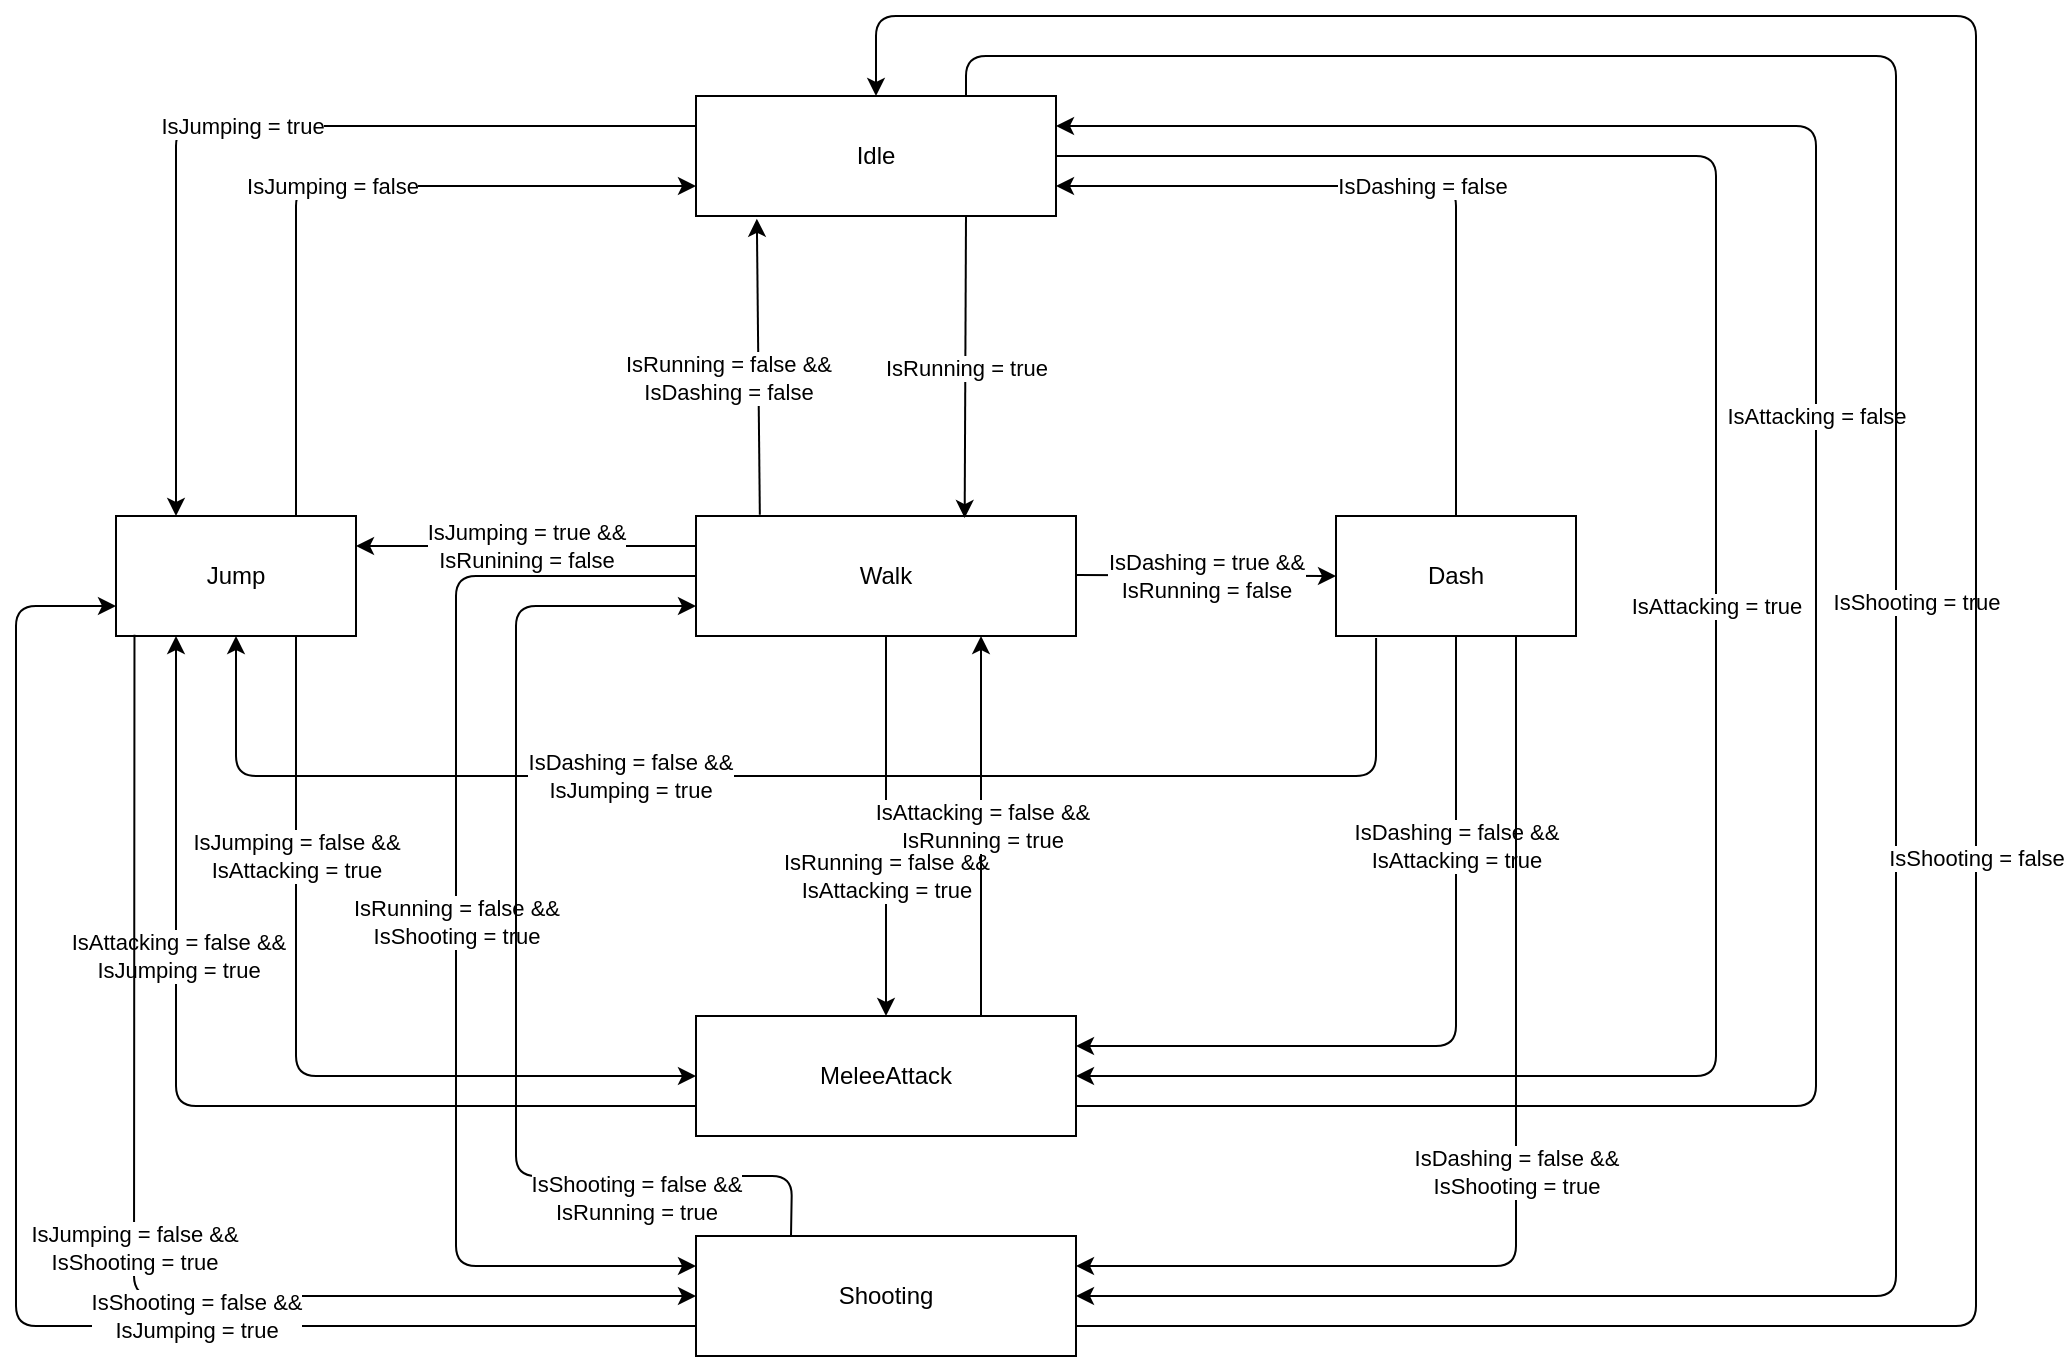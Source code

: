 <mxfile version="13.6.8" type="device"><diagram id="6fvc4ugCQM2o99KZHZgD" name="Page-1"><mxGraphModel dx="1038" dy="1656" grid="1" gridSize="10" guides="1" tooltips="1" connect="1" arrows="1" fold="1" page="1" pageScale="1" pageWidth="850" pageHeight="1100" math="0" shadow="0"><root><mxCell id="0"/><mxCell id="1" parent="0"/><mxCell id="vhhaj6t1j0Wtq6ZK8uhF-5" value="Walk" style="rounded=0;whiteSpace=wrap;html=1;" parent="1" vertex="1"><mxGeometry x="370" y="230" width="190" height="60" as="geometry"/></mxCell><mxCell id="vhhaj6t1j0Wtq6ZK8uhF-6" value="Idle" style="rounded=0;whiteSpace=wrap;html=1;" parent="1" vertex="1"><mxGeometry x="370" y="20" width="180" height="60" as="geometry"/></mxCell><mxCell id="vhhaj6t1j0Wtq6ZK8uhF-7" value="Jump" style="rounded=0;whiteSpace=wrap;html=1;" parent="1" vertex="1"><mxGeometry x="80" y="230" width="120" height="60" as="geometry"/></mxCell><mxCell id="6KJ7LfBORur9rh3zmP06-15" value="Dash" style="rounded=0;whiteSpace=wrap;html=1;" parent="1" vertex="1"><mxGeometry x="690" y="230" width="120" height="60" as="geometry"/></mxCell><mxCell id="LRJoxsjddBzaArd2Ah06-1" value="MeleeAttack" style="rounded=0;whiteSpace=wrap;html=1;" parent="1" vertex="1"><mxGeometry x="370" y="480" width="190" height="60" as="geometry"/></mxCell><mxCell id="LRJoxsjddBzaArd2Ah06-20" value="" style="endArrow=classic;html=1;entryX=0.169;entryY=1.023;entryDx=0;entryDy=0;entryPerimeter=0;exitX=0.168;exitY=-0.01;exitDx=0;exitDy=0;exitPerimeter=0;" parent="1" source="vhhaj6t1j0Wtq6ZK8uhF-5" target="vhhaj6t1j0Wtq6ZK8uhF-6" edge="1"><mxGeometry relative="1" as="geometry"><mxPoint x="415" y="230" as="sourcePoint"/><mxPoint x="470" y="220" as="targetPoint"/></mxGeometry></mxCell><mxCell id="LRJoxsjddBzaArd2Ah06-21" value="IsRunning = false &amp;amp;&amp;amp;&lt;br&gt;IsDashing = false&lt;br&gt;" style="edgeLabel;resizable=0;html=1;align=center;verticalAlign=middle;" parent="LRJoxsjddBzaArd2Ah06-20" connectable="0" vertex="1"><mxGeometry relative="1" as="geometry"><mxPoint x="-15" y="5" as="offset"/></mxGeometry></mxCell><mxCell id="LRJoxsjddBzaArd2Ah06-23" value="" style="endArrow=classic;html=1;exitX=0.75;exitY=1;exitDx=0;exitDy=0;entryX=0.707;entryY=0.017;entryDx=0;entryDy=0;entryPerimeter=0;" parent="1" source="vhhaj6t1j0Wtq6ZK8uhF-6" target="vhhaj6t1j0Wtq6ZK8uhF-5" edge="1"><mxGeometry relative="1" as="geometry"><mxPoint x="370" y="220" as="sourcePoint"/><mxPoint x="470" y="220" as="targetPoint"/></mxGeometry></mxCell><mxCell id="LRJoxsjddBzaArd2Ah06-24" value="IsRunning = true" style="edgeLabel;resizable=0;html=1;align=center;verticalAlign=middle;" parent="LRJoxsjddBzaArd2Ah06-23" connectable="0" vertex="1"><mxGeometry relative="1" as="geometry"/></mxCell><mxCell id="LRJoxsjddBzaArd2Ah06-25" value="" style="endArrow=classic;html=1;exitX=0;exitY=0.25;exitDx=0;exitDy=0;entryX=0.25;entryY=0;entryDx=0;entryDy=0;" parent="1" source="vhhaj6t1j0Wtq6ZK8uhF-6" target="vhhaj6t1j0Wtq6ZK8uhF-7" edge="1"><mxGeometry relative="1" as="geometry"><mxPoint x="370" y="220" as="sourcePoint"/><mxPoint x="470" y="220" as="targetPoint"/><Array as="points"><mxPoint x="110" y="35"/></Array></mxGeometry></mxCell><mxCell id="LRJoxsjddBzaArd2Ah06-26" value="IsJumping = true" style="edgeLabel;resizable=0;html=1;align=center;verticalAlign=middle;" parent="LRJoxsjddBzaArd2Ah06-25" connectable="0" vertex="1"><mxGeometry relative="1" as="geometry"/></mxCell><mxCell id="LRJoxsjddBzaArd2Ah06-27" value="" style="endArrow=classic;html=1;exitX=0.75;exitY=0;exitDx=0;exitDy=0;entryX=0;entryY=0.75;entryDx=0;entryDy=0;" parent="1" source="vhhaj6t1j0Wtq6ZK8uhF-7" target="vhhaj6t1j0Wtq6ZK8uhF-6" edge="1"><mxGeometry relative="1" as="geometry"><mxPoint x="370" y="220" as="sourcePoint"/><mxPoint x="470" y="220" as="targetPoint"/><Array as="points"><mxPoint x="170" y="65"/></Array></mxGeometry></mxCell><mxCell id="LRJoxsjddBzaArd2Ah06-28" value="IsJumping = false" style="edgeLabel;resizable=0;html=1;align=center;verticalAlign=middle;" parent="LRJoxsjddBzaArd2Ah06-27" connectable="0" vertex="1"><mxGeometry relative="1" as="geometry"/></mxCell><mxCell id="LRJoxsjddBzaArd2Ah06-29" value="" style="endArrow=classic;html=1;entryX=0;entryY=0.5;entryDx=0;entryDy=0;" parent="1" target="6KJ7LfBORur9rh3zmP06-15" edge="1"><mxGeometry relative="1" as="geometry"><mxPoint x="560" y="259.5" as="sourcePoint"/><mxPoint x="660" y="259.5" as="targetPoint"/></mxGeometry></mxCell><mxCell id="LRJoxsjddBzaArd2Ah06-30" value="IsDashing = true &amp;amp;&amp;amp;&lt;br&gt;IsRunning = false" style="edgeLabel;resizable=0;html=1;align=center;verticalAlign=middle;" parent="LRJoxsjddBzaArd2Ah06-29" connectable="0" vertex="1"><mxGeometry relative="1" as="geometry"/></mxCell><mxCell id="LRJoxsjddBzaArd2Ah06-31" value="" style="endArrow=classic;html=1;exitX=0.5;exitY=0;exitDx=0;exitDy=0;entryX=1;entryY=0.75;entryDx=0;entryDy=0;" parent="1" source="6KJ7LfBORur9rh3zmP06-15" target="vhhaj6t1j0Wtq6ZK8uhF-6" edge="1"><mxGeometry relative="1" as="geometry"><mxPoint x="370" y="220" as="sourcePoint"/><mxPoint x="470" y="220" as="targetPoint"/><Array as="points"><mxPoint x="750" y="65"/></Array></mxGeometry></mxCell><mxCell id="LRJoxsjddBzaArd2Ah06-32" value="IsDashing = false" style="edgeLabel;resizable=0;html=1;align=center;verticalAlign=middle;" parent="LRJoxsjddBzaArd2Ah06-31" connectable="0" vertex="1"><mxGeometry relative="1" as="geometry"/></mxCell><mxCell id="LRJoxsjddBzaArd2Ah06-33" value="IsDashing = false &amp;amp;&amp;amp;&lt;br&gt;IsJumping = true" style="endArrow=classic;html=1;exitX=0.167;exitY=1.017;exitDx=0;exitDy=0;entryX=0.5;entryY=1;entryDx=0;entryDy=0;exitPerimeter=0;" parent="1" source="6KJ7LfBORur9rh3zmP06-15" edge="1" target="vhhaj6t1j0Wtq6ZK8uhF-7"><mxGeometry x="0.246" relative="1" as="geometry"><mxPoint x="692" y="290" as="sourcePoint"/><mxPoint x="112" y="290" as="targetPoint"/><Array as="points"><mxPoint x="710" y="330"/><mxPoint x="710" y="360"/><mxPoint x="140" y="360"/></Array><mxPoint as="offset"/></mxGeometry></mxCell><mxCell id="LRJoxsjddBzaArd2Ah06-37" value="" style="endArrow=classic;html=1;exitX=0;exitY=0.25;exitDx=0;exitDy=0;entryX=1;entryY=0.25;entryDx=0;entryDy=0;" parent="1" edge="1" target="vhhaj6t1j0Wtq6ZK8uhF-7" source="vhhaj6t1j0Wtq6ZK8uhF-5"><mxGeometry relative="1" as="geometry"><mxPoint x="371" y="260" as="sourcePoint"/><mxPoint x="201" y="260" as="targetPoint"/></mxGeometry></mxCell><mxCell id="LRJoxsjddBzaArd2Ah06-38" value="IsJumping = true &amp;amp;&amp;amp;&lt;br&gt;IsRunining = false" style="edgeLabel;resizable=0;html=1;align=center;verticalAlign=middle;" parent="LRJoxsjddBzaArd2Ah06-37" connectable="0" vertex="1"><mxGeometry relative="1" as="geometry"/></mxCell><mxCell id="LRJoxsjddBzaArd2Ah06-39" value="" style="endArrow=classic;html=1;exitX=0.75;exitY=1;exitDx=0;exitDy=0;entryX=0;entryY=0.5;entryDx=0;entryDy=0;" parent="1" source="vhhaj6t1j0Wtq6ZK8uhF-7" target="LRJoxsjddBzaArd2Ah06-1" edge="1"><mxGeometry relative="1" as="geometry"><mxPoint x="170" y="300" as="sourcePoint"/><mxPoint x="470" y="300" as="targetPoint"/><Array as="points"><mxPoint x="170" y="510"/></Array></mxGeometry></mxCell><mxCell id="LRJoxsjddBzaArd2Ah06-40" value="IsJumping = false &amp;amp;&amp;amp;&lt;br&gt;IsAttacking = true" style="edgeLabel;resizable=0;html=1;align=center;verticalAlign=middle;" parent="LRJoxsjddBzaArd2Ah06-39" connectable="0" vertex="1"><mxGeometry relative="1" as="geometry"><mxPoint y="-100.59" as="offset"/></mxGeometry></mxCell><mxCell id="LRJoxsjddBzaArd2Ah06-41" value="" style="endArrow=classic;html=1;exitX=1;exitY=0.5;exitDx=0;exitDy=0;entryX=1;entryY=0.5;entryDx=0;entryDy=0;" parent="1" source="vhhaj6t1j0Wtq6ZK8uhF-6" target="LRJoxsjddBzaArd2Ah06-1" edge="1"><mxGeometry relative="1" as="geometry"><mxPoint x="290" y="300" as="sourcePoint"/><mxPoint x="390" y="300" as="targetPoint"/><Array as="points"><mxPoint x="880" y="50"/><mxPoint x="880" y="240"/><mxPoint x="880" y="510"/></Array></mxGeometry></mxCell><mxCell id="LRJoxsjddBzaArd2Ah06-42" value="IsAttacking = true" style="edgeLabel;resizable=0;html=1;align=center;verticalAlign=middle;" parent="LRJoxsjddBzaArd2Ah06-41" connectable="0" vertex="1"><mxGeometry relative="1" as="geometry"/></mxCell><mxCell id="LRJoxsjddBzaArd2Ah06-43" value="" style="endArrow=classic;html=1;exitX=0.5;exitY=1;exitDx=0;exitDy=0;entryX=0.5;entryY=0;entryDx=0;entryDy=0;" parent="1" source="vhhaj6t1j0Wtq6ZK8uhF-5" target="LRJoxsjddBzaArd2Ah06-1" edge="1"><mxGeometry relative="1" as="geometry"><mxPoint x="290" y="300" as="sourcePoint"/><mxPoint x="460" y="476" as="targetPoint"/><Array as="points"/></mxGeometry></mxCell><mxCell id="LRJoxsjddBzaArd2Ah06-44" value="IsRunning = false &amp;amp;&amp;amp;&lt;br&gt;IsAttacking = true" style="edgeLabel;resizable=0;html=1;align=center;verticalAlign=middle;" parent="LRJoxsjddBzaArd2Ah06-43" connectable="0" vertex="1"><mxGeometry relative="1" as="geometry"><mxPoint y="25" as="offset"/></mxGeometry></mxCell><mxCell id="LRJoxsjddBzaArd2Ah06-45" value="" style="endArrow=classic;html=1;exitX=0.5;exitY=1;exitDx=0;exitDy=0;entryX=1;entryY=0.25;entryDx=0;entryDy=0;" parent="1" source="6KJ7LfBORur9rh3zmP06-15" target="LRJoxsjddBzaArd2Ah06-1" edge="1"><mxGeometry relative="1" as="geometry"><mxPoint x="290" y="300" as="sourcePoint"/><mxPoint x="390" y="300" as="targetPoint"/><Array as="points"><mxPoint x="750" y="495"/></Array></mxGeometry></mxCell><mxCell id="LRJoxsjddBzaArd2Ah06-46" value="IsDashing = false &amp;amp;&amp;amp;&lt;br&gt;IsAttacking = true" style="edgeLabel;resizable=0;html=1;align=center;verticalAlign=middle;" parent="LRJoxsjddBzaArd2Ah06-45" connectable="0" vertex="1"><mxGeometry relative="1" as="geometry"><mxPoint y="-92.35" as="offset"/></mxGeometry></mxCell><mxCell id="AVW8b89cSN99N9SrxqJP-1" value="" style="endArrow=classic;html=1;exitX=1;exitY=0.75;exitDx=0;exitDy=0;entryX=1;entryY=0.25;entryDx=0;entryDy=0;" edge="1" parent="1" source="LRJoxsjddBzaArd2Ah06-1" target="vhhaj6t1j0Wtq6ZK8uhF-6"><mxGeometry relative="1" as="geometry"><mxPoint x="480" y="290" as="sourcePoint"/><mxPoint x="900" y="525" as="targetPoint"/><Array as="points"><mxPoint x="930" y="525"/><mxPoint x="930" y="35"/></Array></mxGeometry></mxCell><mxCell id="AVW8b89cSN99N9SrxqJP-2" value="IsAttacking = false" style="edgeLabel;resizable=0;html=1;align=center;verticalAlign=middle;" connectable="0" vertex="1" parent="AVW8b89cSN99N9SrxqJP-1"><mxGeometry relative="1" as="geometry"><mxPoint y="-95" as="offset"/></mxGeometry></mxCell><mxCell id="AVW8b89cSN99N9SrxqJP-3" value="" style="endArrow=classic;html=1;exitX=0.75;exitY=0;exitDx=0;exitDy=0;entryX=0.75;entryY=1;entryDx=0;entryDy=0;" edge="1" parent="1" source="LRJoxsjddBzaArd2Ah06-1" target="vhhaj6t1j0Wtq6ZK8uhF-5"><mxGeometry relative="1" as="geometry"><mxPoint x="480" y="270" as="sourcePoint"/><mxPoint x="580" y="270" as="targetPoint"/></mxGeometry></mxCell><mxCell id="AVW8b89cSN99N9SrxqJP-4" value="IsAttacking = false &amp;amp;&amp;amp;&lt;br&gt;IsRunning = true" style="edgeLabel;resizable=0;html=1;align=center;verticalAlign=middle;" connectable="0" vertex="1" parent="AVW8b89cSN99N9SrxqJP-3"><mxGeometry relative="1" as="geometry"/></mxCell><mxCell id="AVW8b89cSN99N9SrxqJP-5" value="" style="endArrow=classic;html=1;exitX=0;exitY=0.75;exitDx=0;exitDy=0;entryX=0.25;entryY=1;entryDx=0;entryDy=0;" edge="1" parent="1" source="LRJoxsjddBzaArd2Ah06-1" target="vhhaj6t1j0Wtq6ZK8uhF-7"><mxGeometry relative="1" as="geometry"><mxPoint x="480" y="260" as="sourcePoint"/><mxPoint x="90" y="525" as="targetPoint"/><Array as="points"><mxPoint x="110" y="525"/></Array></mxGeometry></mxCell><mxCell id="AVW8b89cSN99N9SrxqJP-6" value="IsAttacking = false &amp;amp;&amp;amp;&lt;br&gt;IsJumping = true" style="edgeLabel;resizable=0;html=1;align=center;verticalAlign=middle;" connectable="0" vertex="1" parent="AVW8b89cSN99N9SrxqJP-5"><mxGeometry relative="1" as="geometry"><mxPoint x="-12" y="-75" as="offset"/></mxGeometry></mxCell><mxCell id="AVW8b89cSN99N9SrxqJP-7" value="Shooting" style="rounded=0;whiteSpace=wrap;html=1;" vertex="1" parent="1"><mxGeometry x="370" y="590" width="190" height="60" as="geometry"/></mxCell><mxCell id="AVW8b89cSN99N9SrxqJP-8" value="" style="endArrow=classic;html=1;exitX=0.75;exitY=1;exitDx=0;exitDy=0;entryX=1;entryY=0.25;entryDx=0;entryDy=0;" edge="1" parent="1" source="6KJ7LfBORur9rh3zmP06-15" target="AVW8b89cSN99N9SrxqJP-7"><mxGeometry relative="1" as="geometry"><mxPoint x="480" y="430" as="sourcePoint"/><mxPoint x="580" y="430" as="targetPoint"/><Array as="points"><mxPoint x="780" y="605"/></Array></mxGeometry></mxCell><mxCell id="AVW8b89cSN99N9SrxqJP-9" value="IsDashing = false &amp;amp;&amp;amp;&lt;br&gt;IsShooting = true" style="edgeLabel;resizable=0;html=1;align=center;verticalAlign=middle;" connectable="0" vertex="1" parent="AVW8b89cSN99N9SrxqJP-8"><mxGeometry relative="1" as="geometry"/></mxCell><mxCell id="AVW8b89cSN99N9SrxqJP-10" value="" style="endArrow=classic;html=1;exitX=0;exitY=0.5;exitDx=0;exitDy=0;entryX=0;entryY=0.25;entryDx=0;entryDy=0;" edge="1" parent="1" source="vhhaj6t1j0Wtq6ZK8uhF-5" target="AVW8b89cSN99N9SrxqJP-7"><mxGeometry relative="1" as="geometry"><mxPoint x="480" y="420" as="sourcePoint"/><mxPoint x="360" y="600" as="targetPoint"/><Array as="points"><mxPoint x="250" y="260"/><mxPoint x="250" y="605"/></Array></mxGeometry></mxCell><mxCell id="AVW8b89cSN99N9SrxqJP-11" value="IsRunning = false &amp;amp;&amp;amp;&lt;br&gt;IsShooting = true" style="edgeLabel;resizable=0;html=1;align=center;verticalAlign=middle;" connectable="0" vertex="1" parent="AVW8b89cSN99N9SrxqJP-10"><mxGeometry relative="1" as="geometry"/></mxCell><mxCell id="AVW8b89cSN99N9SrxqJP-12" value="" style="endArrow=classic;html=1;exitX=0.077;exitY=0.99;exitDx=0;exitDy=0;exitPerimeter=0;entryX=0;entryY=0.5;entryDx=0;entryDy=0;" edge="1" parent="1" source="vhhaj6t1j0Wtq6ZK8uhF-7" target="AVW8b89cSN99N9SrxqJP-7"><mxGeometry relative="1" as="geometry"><mxPoint x="480" y="410" as="sourcePoint"/><mxPoint x="580" y="410" as="targetPoint"/><Array as="points"><mxPoint x="89" y="620"/></Array></mxGeometry></mxCell><mxCell id="AVW8b89cSN99N9SrxqJP-13" value="IsJumping = false &amp;amp;&amp;amp;&lt;br&gt;IsShooting = true" style="edgeLabel;resizable=0;html=1;align=center;verticalAlign=middle;" connectable="0" vertex="1" parent="AVW8b89cSN99N9SrxqJP-12"><mxGeometry relative="1" as="geometry"/></mxCell><mxCell id="AVW8b89cSN99N9SrxqJP-14" value="" style="endArrow=classic;html=1;exitX=0.75;exitY=0;exitDx=0;exitDy=0;entryX=1;entryY=0.5;entryDx=0;entryDy=0;" edge="1" parent="1" source="vhhaj6t1j0Wtq6ZK8uhF-6" target="AVW8b89cSN99N9SrxqJP-7"><mxGeometry relative="1" as="geometry"><mxPoint x="480" y="150" as="sourcePoint"/><mxPoint x="960" y="300" as="targetPoint"/><Array as="points"><mxPoint x="505"/><mxPoint x="970"/><mxPoint x="970" y="620"/></Array></mxGeometry></mxCell><mxCell id="AVW8b89cSN99N9SrxqJP-15" value="IsShooting = true" style="edgeLabel;resizable=0;html=1;align=center;verticalAlign=middle;" connectable="0" vertex="1" parent="AVW8b89cSN99N9SrxqJP-14"><mxGeometry relative="1" as="geometry"><mxPoint x="10" as="offset"/></mxGeometry></mxCell><mxCell id="AVW8b89cSN99N9SrxqJP-16" value="" style="endArrow=classic;html=1;exitX=1;exitY=0.75;exitDx=0;exitDy=0;entryX=0.5;entryY=0;entryDx=0;entryDy=0;" edge="1" parent="1" source="AVW8b89cSN99N9SrxqJP-7" target="vhhaj6t1j0Wtq6ZK8uhF-6"><mxGeometry relative="1" as="geometry"><mxPoint x="480" y="580" as="sourcePoint"/><mxPoint x="820" y="330" as="targetPoint"/><Array as="points"><mxPoint x="1010" y="635"/><mxPoint x="1010" y="-20"/><mxPoint x="460" y="-20"/></Array></mxGeometry></mxCell><mxCell id="AVW8b89cSN99N9SrxqJP-17" value="IsShooting = false" style="edgeLabel;resizable=0;html=1;align=center;verticalAlign=middle;" connectable="0" vertex="1" parent="AVW8b89cSN99N9SrxqJP-16"><mxGeometry relative="1" as="geometry"><mxPoint y="163" as="offset"/></mxGeometry></mxCell><mxCell id="AVW8b89cSN99N9SrxqJP-18" value="" style="endArrow=classic;html=1;exitX=0;exitY=0.75;exitDx=0;exitDy=0;entryX=0;entryY=0.75;entryDx=0;entryDy=0;" edge="1" parent="1" source="AVW8b89cSN99N9SrxqJP-7" target="vhhaj6t1j0Wtq6ZK8uhF-7"><mxGeometry relative="1" as="geometry"><mxPoint x="480" y="430" as="sourcePoint"/><mxPoint x="580" y="430" as="targetPoint"/><Array as="points"><mxPoint x="30" y="635"/><mxPoint x="30" y="275"/></Array></mxGeometry></mxCell><mxCell id="AVW8b89cSN99N9SrxqJP-19" value="IsShooting = false &amp;amp;&amp;amp;&lt;br&gt;IsJumping = true" style="edgeLabel;resizable=0;html=1;align=center;verticalAlign=middle;" connectable="0" vertex="1" parent="AVW8b89cSN99N9SrxqJP-18"><mxGeometry relative="1" as="geometry"><mxPoint x="90" y="30" as="offset"/></mxGeometry></mxCell><mxCell id="AVW8b89cSN99N9SrxqJP-20" value="" style="endArrow=classic;html=1;exitX=0.25;exitY=0;exitDx=0;exitDy=0;entryX=0;entryY=0.75;entryDx=0;entryDy=0;" edge="1" parent="1" source="AVW8b89cSN99N9SrxqJP-7" target="vhhaj6t1j0Wtq6ZK8uhF-5"><mxGeometry relative="1" as="geometry"><mxPoint x="480" y="420" as="sourcePoint"/><mxPoint x="580" y="420" as="targetPoint"/><Array as="points"><mxPoint x="418" y="560"/><mxPoint x="280" y="560"/><mxPoint x="280" y="275"/></Array></mxGeometry></mxCell><mxCell id="AVW8b89cSN99N9SrxqJP-21" value="IsShooting = false &amp;amp;&amp;amp;&lt;br&gt;IsRunning = true" style="edgeLabel;resizable=0;html=1;align=center;verticalAlign=middle;" connectable="0" vertex="1" parent="AVW8b89cSN99N9SrxqJP-20"><mxGeometry relative="1" as="geometry"><mxPoint x="60" y="113.99" as="offset"/></mxGeometry></mxCell></root></mxGraphModel></diagram></mxfile>